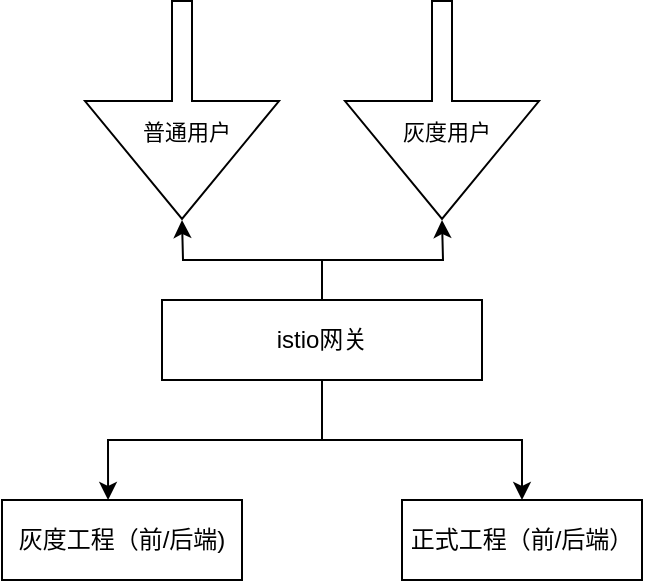 <mxfile version="15.9.1" type="github">
  <diagram id="BsrSYLADrxwHd4PoiwjR" name="Page-1">
    <mxGraphModel dx="1186" dy="637" grid="1" gridSize="10" guides="1" tooltips="1" connect="1" arrows="1" fold="1" page="1" pageScale="1" pageWidth="827" pageHeight="1169" math="0" shadow="0">
      <root>
        <mxCell id="0" />
        <mxCell id="1" parent="0" />
        <mxCell id="yCw_OrKiYoNmUvBbTZuA-18" style="edgeStyle=orthogonalEdgeStyle;rounded=0;orthogonalLoop=1;jettySize=auto;html=1;" edge="1" parent="1" source="yCw_OrKiYoNmUvBbTZuA-1" target="yCw_OrKiYoNmUvBbTZuA-15">
          <mxGeometry relative="1" as="geometry" />
        </mxCell>
        <mxCell id="yCw_OrKiYoNmUvBbTZuA-19" style="edgeStyle=orthogonalEdgeStyle;rounded=0;orthogonalLoop=1;jettySize=auto;html=1;entryX=0.442;entryY=0;entryDx=0;entryDy=0;entryPerimeter=0;" edge="1" parent="1" source="yCw_OrKiYoNmUvBbTZuA-1" target="yCw_OrKiYoNmUvBbTZuA-14">
          <mxGeometry relative="1" as="geometry" />
        </mxCell>
        <mxCell id="yCw_OrKiYoNmUvBbTZuA-21" style="edgeStyle=orthogonalEdgeStyle;rounded=0;orthogonalLoop=1;jettySize=auto;html=1;" edge="1" parent="1" source="yCw_OrKiYoNmUvBbTZuA-1">
          <mxGeometry relative="1" as="geometry">
            <mxPoint x="330" y="160" as="targetPoint" />
          </mxGeometry>
        </mxCell>
        <mxCell id="yCw_OrKiYoNmUvBbTZuA-22" style="edgeStyle=orthogonalEdgeStyle;rounded=0;orthogonalLoop=1;jettySize=auto;html=1;" edge="1" parent="1" source="yCw_OrKiYoNmUvBbTZuA-1">
          <mxGeometry relative="1" as="geometry">
            <mxPoint x="460" y="160" as="targetPoint" />
          </mxGeometry>
        </mxCell>
        <mxCell id="yCw_OrKiYoNmUvBbTZuA-1" value="istio网关" style="rounded=0;whiteSpace=wrap;html=1;" vertex="1" parent="1">
          <mxGeometry x="320" y="200" width="160" height="40" as="geometry" />
        </mxCell>
        <mxCell id="yCw_OrKiYoNmUvBbTZuA-6" value="" style="shape=flexArrow;endArrow=classic;html=1;rounded=0;endWidth=86;endSize=19.33;" edge="1" parent="1">
          <mxGeometry width="50" height="50" relative="1" as="geometry">
            <mxPoint x="330" y="50" as="sourcePoint" />
            <mxPoint x="330" y="160" as="targetPoint" />
          </mxGeometry>
        </mxCell>
        <mxCell id="yCw_OrKiYoNmUvBbTZuA-7" value="普通用户" style="edgeLabel;html=1;align=center;verticalAlign=middle;resizable=0;points=[];" vertex="1" connectable="0" parent="yCw_OrKiYoNmUvBbTZuA-6">
          <mxGeometry x="0.2" y="2" relative="1" as="geometry">
            <mxPoint as="offset" />
          </mxGeometry>
        </mxCell>
        <mxCell id="yCw_OrKiYoNmUvBbTZuA-9" value="" style="shape=flexArrow;endArrow=classic;html=1;rounded=0;endWidth=86;endSize=19.33;" edge="1" parent="1">
          <mxGeometry width="50" height="50" relative="1" as="geometry">
            <mxPoint x="460" y="50" as="sourcePoint" />
            <mxPoint x="460" y="160" as="targetPoint" />
          </mxGeometry>
        </mxCell>
        <mxCell id="yCw_OrKiYoNmUvBbTZuA-10" value="灰度用户" style="edgeLabel;html=1;align=center;verticalAlign=middle;resizable=0;points=[];" vertex="1" connectable="0" parent="yCw_OrKiYoNmUvBbTZuA-9">
          <mxGeometry x="0.2" y="2" relative="1" as="geometry">
            <mxPoint as="offset" />
          </mxGeometry>
        </mxCell>
        <mxCell id="yCw_OrKiYoNmUvBbTZuA-14" value="灰度工程（前/后端)" style="rounded=0;whiteSpace=wrap;html=1;" vertex="1" parent="1">
          <mxGeometry x="240" y="300" width="120" height="40" as="geometry" />
        </mxCell>
        <mxCell id="yCw_OrKiYoNmUvBbTZuA-15" value="正式工程（前/后端）" style="rounded=0;whiteSpace=wrap;html=1;" vertex="1" parent="1">
          <mxGeometry x="440" y="300" width="120" height="40" as="geometry" />
        </mxCell>
      </root>
    </mxGraphModel>
  </diagram>
</mxfile>
